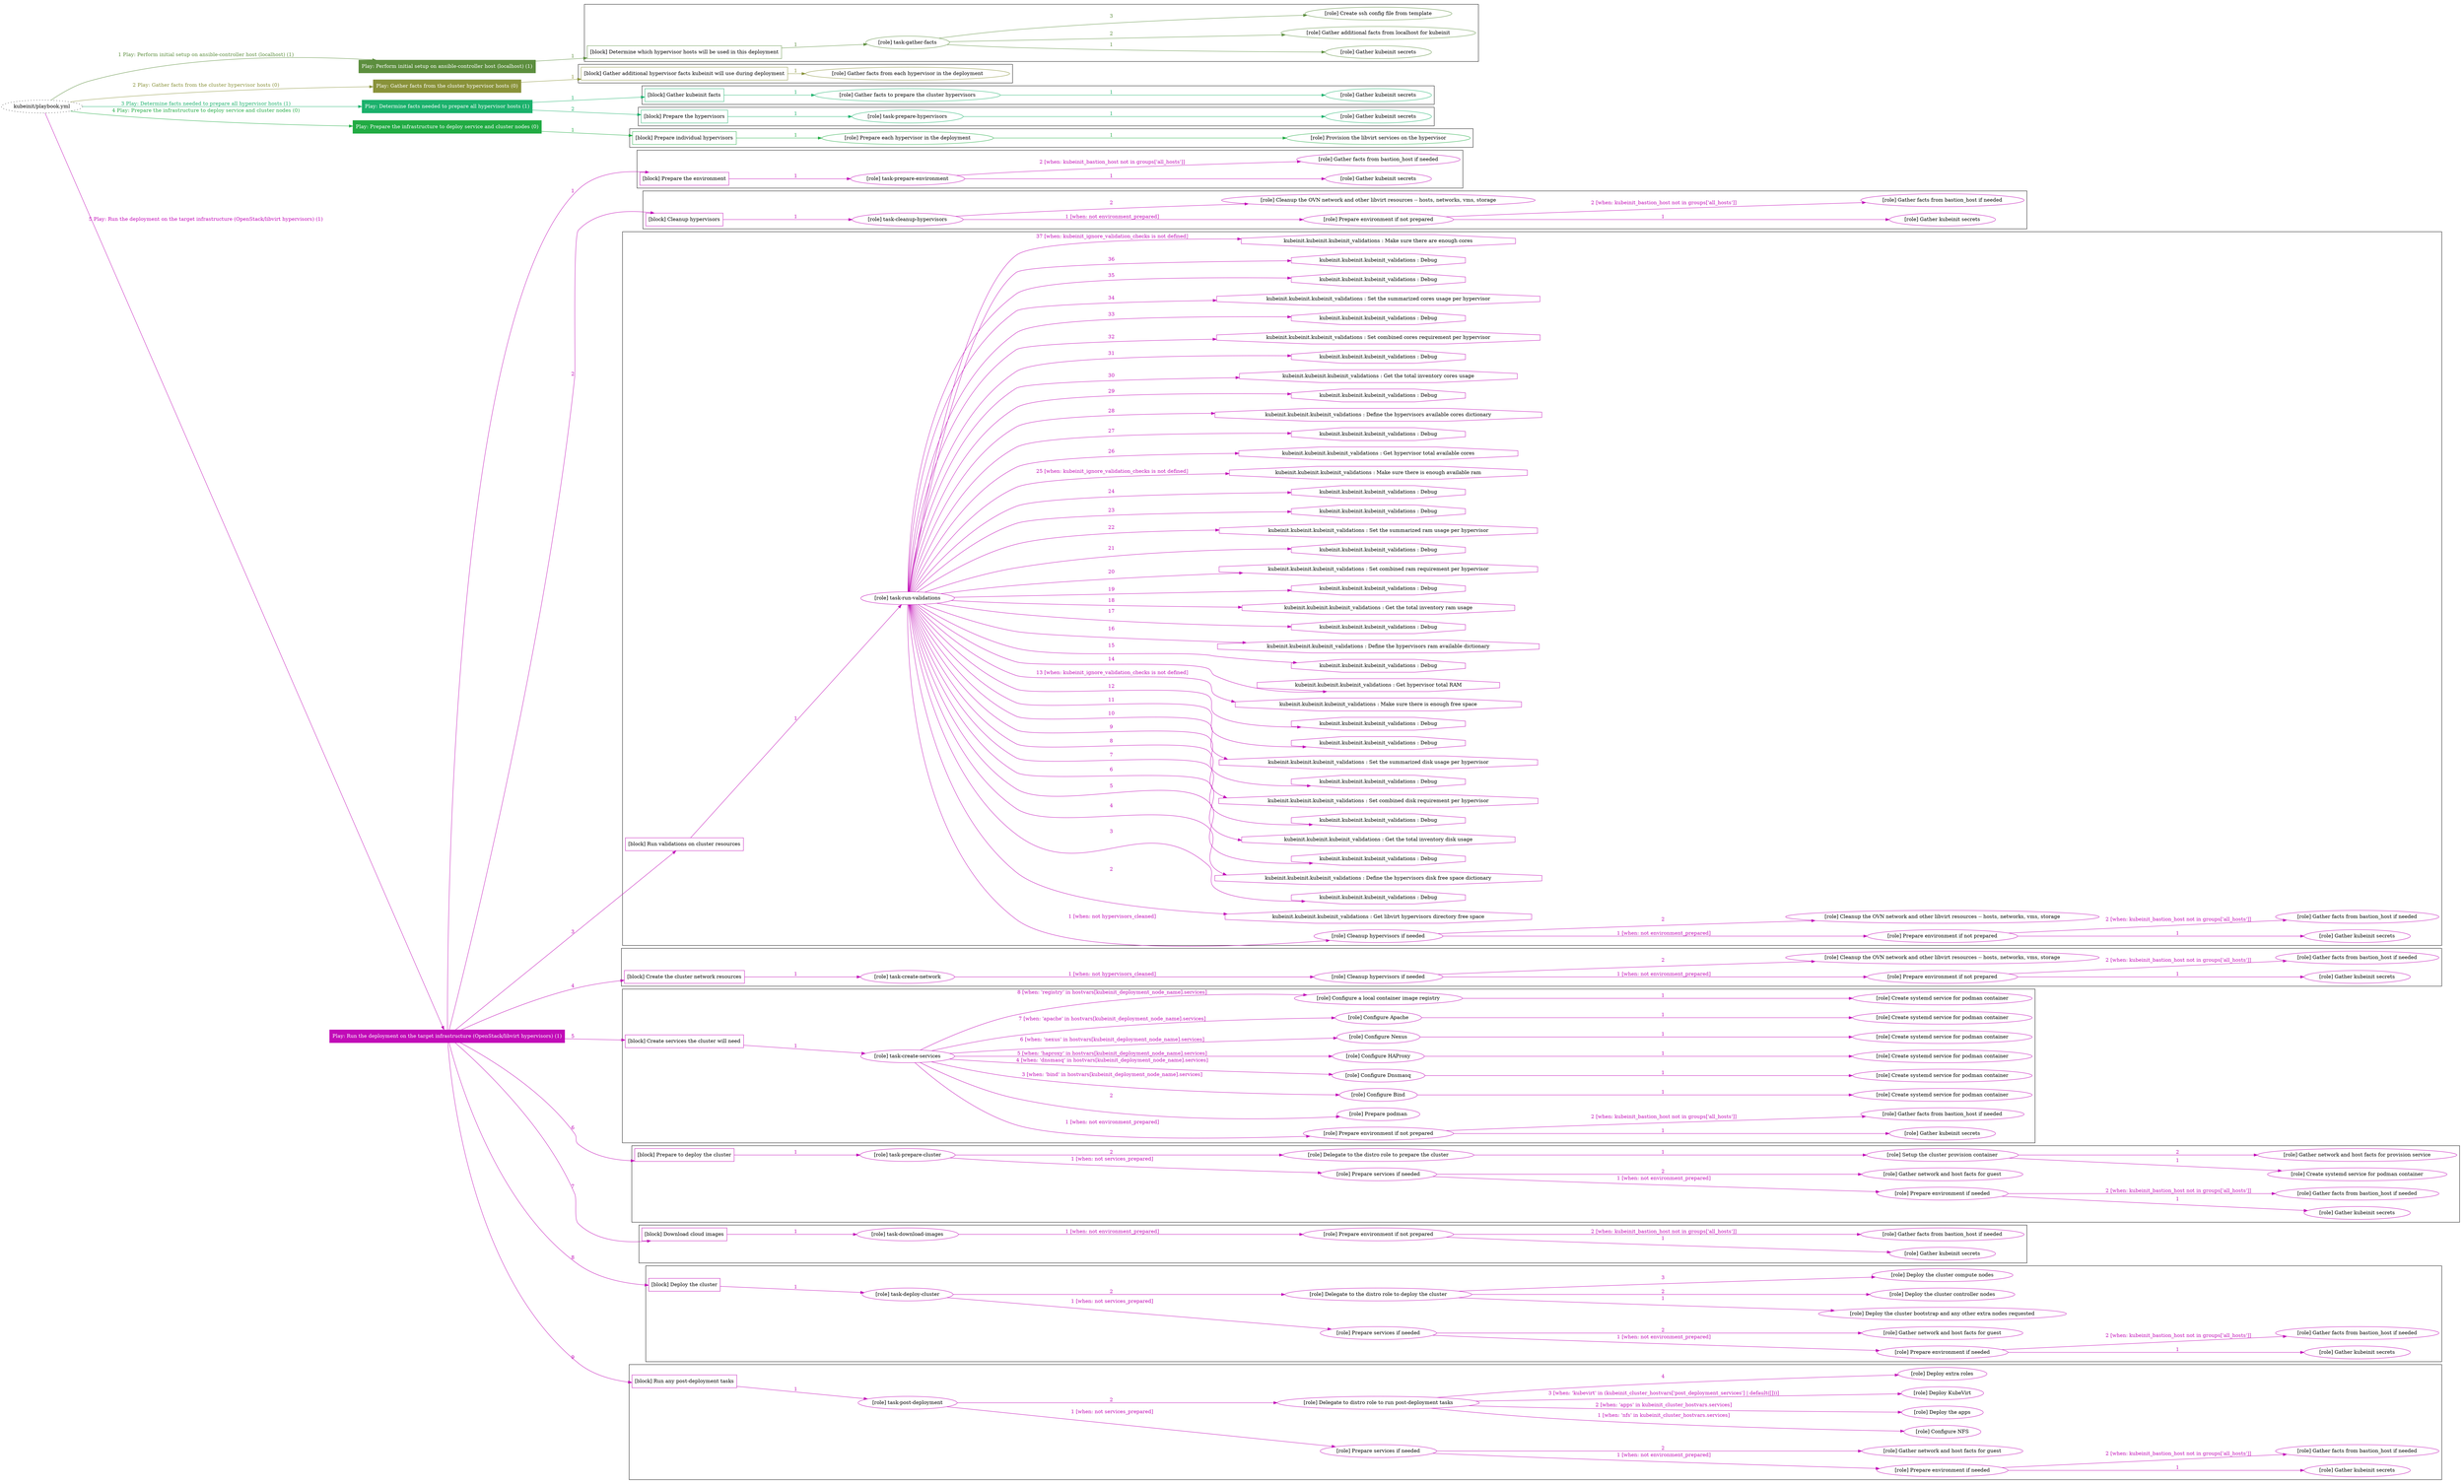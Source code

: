 digraph {
	graph [concentrate=true ordering=in rankdir=LR ratio=fill]
	edge [esep=5 sep=10]
	"kubeinit/playbook.yml" [URL="/home/runner/work/kubeinit/kubeinit/kubeinit/playbook.yml" id=playbook_cbd67c39 style=dotted]
	"kubeinit/playbook.yml" -> play_0ec0aecf [label="1 Play: Perform initial setup on ansible-controller host (localhost) (1)" color="#5c8e3e" fontcolor="#5c8e3e" id=edge_play_0ec0aecf labeltooltip="1 Play: Perform initial setup on ansible-controller host (localhost) (1)" tooltip="1 Play: Perform initial setup on ansible-controller host (localhost) (1)"]
	subgraph "Play: Perform initial setup on ansible-controller host (localhost) (1)" {
		play_0ec0aecf [label="Play: Perform initial setup on ansible-controller host (localhost) (1)" URL="/home/runner/work/kubeinit/kubeinit/kubeinit/playbook.yml" color="#5c8e3e" fontcolor="#ffffff" id=play_0ec0aecf shape=box style=filled tooltip=localhost]
		play_0ec0aecf -> block_ea2b750d [label=1 color="#5c8e3e" fontcolor="#5c8e3e" id=edge_block_ea2b750d labeltooltip=1 tooltip=1]
		subgraph cluster_block_ea2b750d {
			block_ea2b750d [label="[block] Determine which hypervisor hosts will be used in this deployment" URL="/home/runner/work/kubeinit/kubeinit/kubeinit/playbook.yml" color="#5c8e3e" id=block_ea2b750d labeltooltip="Determine which hypervisor hosts will be used in this deployment" shape=box tooltip="Determine which hypervisor hosts will be used in this deployment"]
			block_ea2b750d -> role_3c4dd7f9 [label="1 " color="#5c8e3e" fontcolor="#5c8e3e" id=edge_role_3c4dd7f9 labeltooltip="1 " tooltip="1 "]
			subgraph "task-gather-facts" {
				role_3c4dd7f9 [label="[role] task-gather-facts" URL="/home/runner/work/kubeinit/kubeinit/kubeinit/playbook.yml" color="#5c8e3e" id=role_3c4dd7f9 tooltip="task-gather-facts"]
				role_3c4dd7f9 -> role_f2b561c7 [label="1 " color="#5c8e3e" fontcolor="#5c8e3e" id=edge_role_f2b561c7 labeltooltip="1 " tooltip="1 "]
				subgraph "Gather kubeinit secrets" {
					role_f2b561c7 [label="[role] Gather kubeinit secrets" URL="/home/runner/.ansible/collections/ansible_collections/kubeinit/kubeinit/roles/kubeinit_prepare/tasks/build_hypervisors_group.yml" color="#5c8e3e" id=role_f2b561c7 tooltip="Gather kubeinit secrets"]
				}
				role_3c4dd7f9 -> role_76082146 [label="2 " color="#5c8e3e" fontcolor="#5c8e3e" id=edge_role_76082146 labeltooltip="2 " tooltip="2 "]
				subgraph "Gather additional facts from localhost for kubeinit" {
					role_76082146 [label="[role] Gather additional facts from localhost for kubeinit" URL="/home/runner/.ansible/collections/ansible_collections/kubeinit/kubeinit/roles/kubeinit_prepare/tasks/build_hypervisors_group.yml" color="#5c8e3e" id=role_76082146 tooltip="Gather additional facts from localhost for kubeinit"]
				}
				role_3c4dd7f9 -> role_f4f3a229 [label="3 " color="#5c8e3e" fontcolor="#5c8e3e" id=edge_role_f4f3a229 labeltooltip="3 " tooltip="3 "]
				subgraph "Create ssh config file from template" {
					role_f4f3a229 [label="[role] Create ssh config file from template" URL="/home/runner/.ansible/collections/ansible_collections/kubeinit/kubeinit/roles/kubeinit_prepare/tasks/build_hypervisors_group.yml" color="#5c8e3e" id=role_f4f3a229 tooltip="Create ssh config file from template"]
				}
			}
		}
	}
	"kubeinit/playbook.yml" -> play_08214222 [label="2 Play: Gather facts from the cluster hypervisor hosts (0)" color="#89923a" fontcolor="#89923a" id=edge_play_08214222 labeltooltip="2 Play: Gather facts from the cluster hypervisor hosts (0)" tooltip="2 Play: Gather facts from the cluster hypervisor hosts (0)"]
	subgraph "Play: Gather facts from the cluster hypervisor hosts (0)" {
		play_08214222 [label="Play: Gather facts from the cluster hypervisor hosts (0)" URL="/home/runner/work/kubeinit/kubeinit/kubeinit/playbook.yml" color="#89923a" fontcolor="#ffffff" id=play_08214222 shape=box style=filled tooltip="Play: Gather facts from the cluster hypervisor hosts (0)"]
		play_08214222 -> block_dbd97a48 [label=1 color="#89923a" fontcolor="#89923a" id=edge_block_dbd97a48 labeltooltip=1 tooltip=1]
		subgraph cluster_block_dbd97a48 {
			block_dbd97a48 [label="[block] Gather additional hypervisor facts kubeinit will use during deployment" URL="/home/runner/work/kubeinit/kubeinit/kubeinit/playbook.yml" color="#89923a" id=block_dbd97a48 labeltooltip="Gather additional hypervisor facts kubeinit will use during deployment" shape=box tooltip="Gather additional hypervisor facts kubeinit will use during deployment"]
			block_dbd97a48 -> role_9a569611 [label="1 " color="#89923a" fontcolor="#89923a" id=edge_role_9a569611 labeltooltip="1 " tooltip="1 "]
			subgraph "Gather facts from each hypervisor in the deployment" {
				role_9a569611 [label="[role] Gather facts from each hypervisor in the deployment" URL="/home/runner/work/kubeinit/kubeinit/kubeinit/playbook.yml" color="#89923a" id=role_9a569611 tooltip="Gather facts from each hypervisor in the deployment"]
			}
		}
	}
	"kubeinit/playbook.yml" -> play_b9938040 [label="3 Play: Determine facts needed to prepare all hypervisor hosts (1)" color="#1bb16c" fontcolor="#1bb16c" id=edge_play_b9938040 labeltooltip="3 Play: Determine facts needed to prepare all hypervisor hosts (1)" tooltip="3 Play: Determine facts needed to prepare all hypervisor hosts (1)"]
	subgraph "Play: Determine facts needed to prepare all hypervisor hosts (1)" {
		play_b9938040 [label="Play: Determine facts needed to prepare all hypervisor hosts (1)" URL="/home/runner/work/kubeinit/kubeinit/kubeinit/playbook.yml" color="#1bb16c" fontcolor="#ffffff" id=play_b9938040 shape=box style=filled tooltip=localhost]
		play_b9938040 -> block_0132dc50 [label=1 color="#1bb16c" fontcolor="#1bb16c" id=edge_block_0132dc50 labeltooltip=1 tooltip=1]
		subgraph cluster_block_0132dc50 {
			block_0132dc50 [label="[block] Gather kubeinit facts" URL="/home/runner/work/kubeinit/kubeinit/kubeinit/playbook.yml" color="#1bb16c" id=block_0132dc50 labeltooltip="Gather kubeinit facts" shape=box tooltip="Gather kubeinit facts"]
			block_0132dc50 -> role_fa64b8a8 [label="1 " color="#1bb16c" fontcolor="#1bb16c" id=edge_role_fa64b8a8 labeltooltip="1 " tooltip="1 "]
			subgraph "Gather facts to prepare the cluster hypervisors" {
				role_fa64b8a8 [label="[role] Gather facts to prepare the cluster hypervisors" URL="/home/runner/work/kubeinit/kubeinit/kubeinit/playbook.yml" color="#1bb16c" id=role_fa64b8a8 tooltip="Gather facts to prepare the cluster hypervisors"]
				role_fa64b8a8 -> role_cde61ac8 [label="1 " color="#1bb16c" fontcolor="#1bb16c" id=edge_role_cde61ac8 labeltooltip="1 " tooltip="1 "]
				subgraph "Gather kubeinit secrets" {
					role_cde61ac8 [label="[role] Gather kubeinit secrets" URL="/home/runner/.ansible/collections/ansible_collections/kubeinit/kubeinit/roles/kubeinit_prepare/tasks/gather_kubeinit_facts.yml" color="#1bb16c" id=role_cde61ac8 tooltip="Gather kubeinit secrets"]
				}
			}
		}
		play_b9938040 -> block_8a8ab3d1 [label=2 color="#1bb16c" fontcolor="#1bb16c" id=edge_block_8a8ab3d1 labeltooltip=2 tooltip=2]
		subgraph cluster_block_8a8ab3d1 {
			block_8a8ab3d1 [label="[block] Prepare the hypervisors" URL="/home/runner/work/kubeinit/kubeinit/kubeinit/playbook.yml" color="#1bb16c" id=block_8a8ab3d1 labeltooltip="Prepare the hypervisors" shape=box tooltip="Prepare the hypervisors"]
			block_8a8ab3d1 -> role_e3d0beb0 [label="1 " color="#1bb16c" fontcolor="#1bb16c" id=edge_role_e3d0beb0 labeltooltip="1 " tooltip="1 "]
			subgraph "task-prepare-hypervisors" {
				role_e3d0beb0 [label="[role] task-prepare-hypervisors" URL="/home/runner/work/kubeinit/kubeinit/kubeinit/playbook.yml" color="#1bb16c" id=role_e3d0beb0 tooltip="task-prepare-hypervisors"]
				role_e3d0beb0 -> role_ec7b4e6b [label="1 " color="#1bb16c" fontcolor="#1bb16c" id=edge_role_ec7b4e6b labeltooltip="1 " tooltip="1 "]
				subgraph "Gather kubeinit secrets" {
					role_ec7b4e6b [label="[role] Gather kubeinit secrets" URL="/home/runner/.ansible/collections/ansible_collections/kubeinit/kubeinit/roles/kubeinit_prepare/tasks/gather_kubeinit_facts.yml" color="#1bb16c" id=role_ec7b4e6b tooltip="Gather kubeinit secrets"]
				}
			}
		}
	}
	"kubeinit/playbook.yml" -> play_ae943ec2 [label="4 Play: Prepare the infrastructure to deploy service and cluster nodes (0)" color="#21ab43" fontcolor="#21ab43" id=edge_play_ae943ec2 labeltooltip="4 Play: Prepare the infrastructure to deploy service and cluster nodes (0)" tooltip="4 Play: Prepare the infrastructure to deploy service and cluster nodes (0)"]
	subgraph "Play: Prepare the infrastructure to deploy service and cluster nodes (0)" {
		play_ae943ec2 [label="Play: Prepare the infrastructure to deploy service and cluster nodes (0)" URL="/home/runner/work/kubeinit/kubeinit/kubeinit/playbook.yml" color="#21ab43" fontcolor="#ffffff" id=play_ae943ec2 shape=box style=filled tooltip="Play: Prepare the infrastructure to deploy service and cluster nodes (0)"]
		play_ae943ec2 -> block_f387be7b [label=1 color="#21ab43" fontcolor="#21ab43" id=edge_block_f387be7b labeltooltip=1 tooltip=1]
		subgraph cluster_block_f387be7b {
			block_f387be7b [label="[block] Prepare individual hypervisors" URL="/home/runner/work/kubeinit/kubeinit/kubeinit/playbook.yml" color="#21ab43" id=block_f387be7b labeltooltip="Prepare individual hypervisors" shape=box tooltip="Prepare individual hypervisors"]
			block_f387be7b -> role_49764408 [label="1 " color="#21ab43" fontcolor="#21ab43" id=edge_role_49764408 labeltooltip="1 " tooltip="1 "]
			subgraph "Prepare each hypervisor in the deployment" {
				role_49764408 [label="[role] Prepare each hypervisor in the deployment" URL="/home/runner/work/kubeinit/kubeinit/kubeinit/playbook.yml" color="#21ab43" id=role_49764408 tooltip="Prepare each hypervisor in the deployment"]
				role_49764408 -> role_62e39a6d [label="1 " color="#21ab43" fontcolor="#21ab43" id=edge_role_62e39a6d labeltooltip="1 " tooltip="1 "]
				subgraph "Provision the libvirt services on the hypervisor" {
					role_62e39a6d [label="[role] Provision the libvirt services on the hypervisor" URL="/home/runner/.ansible/collections/ansible_collections/kubeinit/kubeinit/roles/kubeinit_prepare/tasks/prepare_hypervisor.yml" color="#21ab43" id=role_62e39a6d tooltip="Provision the libvirt services on the hypervisor"]
				}
			}
		}
	}
	"kubeinit/playbook.yml" -> play_0514a454 [label="5 Play: Run the deployment on the target infrastructure (OpenStack/libvirt hypervisors) (1)" color="#c10bb7" fontcolor="#c10bb7" id=edge_play_0514a454 labeltooltip="5 Play: Run the deployment on the target infrastructure (OpenStack/libvirt hypervisors) (1)" tooltip="5 Play: Run the deployment on the target infrastructure (OpenStack/libvirt hypervisors) (1)"]
	subgraph "Play: Run the deployment on the target infrastructure (OpenStack/libvirt hypervisors) (1)" {
		play_0514a454 [label="Play: Run the deployment on the target infrastructure (OpenStack/libvirt hypervisors) (1)" URL="/home/runner/work/kubeinit/kubeinit/kubeinit/playbook.yml" color="#c10bb7" fontcolor="#ffffff" id=play_0514a454 shape=box style=filled tooltip=localhost]
		play_0514a454 -> block_bc8bc81b [label=1 color="#c10bb7" fontcolor="#c10bb7" id=edge_block_bc8bc81b labeltooltip=1 tooltip=1]
		subgraph cluster_block_bc8bc81b {
			block_bc8bc81b [label="[block] Prepare the environment" URL="/home/runner/work/kubeinit/kubeinit/kubeinit/playbook.yml" color="#c10bb7" id=block_bc8bc81b labeltooltip="Prepare the environment" shape=box tooltip="Prepare the environment"]
			block_bc8bc81b -> role_c6154913 [label="1 " color="#c10bb7" fontcolor="#c10bb7" id=edge_role_c6154913 labeltooltip="1 " tooltip="1 "]
			subgraph "task-prepare-environment" {
				role_c6154913 [label="[role] task-prepare-environment" URL="/home/runner/work/kubeinit/kubeinit/kubeinit/playbook.yml" color="#c10bb7" id=role_c6154913 tooltip="task-prepare-environment"]
				role_c6154913 -> role_d469919d [label="1 " color="#c10bb7" fontcolor="#c10bb7" id=edge_role_d469919d labeltooltip="1 " tooltip="1 "]
				subgraph "Gather kubeinit secrets" {
					role_d469919d [label="[role] Gather kubeinit secrets" URL="/home/runner/.ansible/collections/ansible_collections/kubeinit/kubeinit/roles/kubeinit_prepare/tasks/gather_kubeinit_facts.yml" color="#c10bb7" id=role_d469919d tooltip="Gather kubeinit secrets"]
				}
				role_c6154913 -> role_8e3f8d36 [label="2 [when: kubeinit_bastion_host not in groups['all_hosts']]" color="#c10bb7" fontcolor="#c10bb7" id=edge_role_8e3f8d36 labeltooltip="2 [when: kubeinit_bastion_host not in groups['all_hosts']]" tooltip="2 [when: kubeinit_bastion_host not in groups['all_hosts']]"]
				subgraph "Gather facts from bastion_host if needed" {
					role_8e3f8d36 [label="[role] Gather facts from bastion_host if needed" URL="/home/runner/.ansible/collections/ansible_collections/kubeinit/kubeinit/roles/kubeinit_prepare/tasks/main.yml" color="#c10bb7" id=role_8e3f8d36 tooltip="Gather facts from bastion_host if needed"]
				}
			}
		}
		play_0514a454 -> block_94c59ba0 [label=2 color="#c10bb7" fontcolor="#c10bb7" id=edge_block_94c59ba0 labeltooltip=2 tooltip=2]
		subgraph cluster_block_94c59ba0 {
			block_94c59ba0 [label="[block] Cleanup hypervisors" URL="/home/runner/work/kubeinit/kubeinit/kubeinit/playbook.yml" color="#c10bb7" id=block_94c59ba0 labeltooltip="Cleanup hypervisors" shape=box tooltip="Cleanup hypervisors"]
			block_94c59ba0 -> role_18eaa914 [label="1 " color="#c10bb7" fontcolor="#c10bb7" id=edge_role_18eaa914 labeltooltip="1 " tooltip="1 "]
			subgraph "task-cleanup-hypervisors" {
				role_18eaa914 [label="[role] task-cleanup-hypervisors" URL="/home/runner/work/kubeinit/kubeinit/kubeinit/playbook.yml" color="#c10bb7" id=role_18eaa914 tooltip="task-cleanup-hypervisors"]
				role_18eaa914 -> role_02f7a53f [label="1 [when: not environment_prepared]" color="#c10bb7" fontcolor="#c10bb7" id=edge_role_02f7a53f labeltooltip="1 [when: not environment_prepared]" tooltip="1 [when: not environment_prepared]"]
				subgraph "Prepare environment if not prepared" {
					role_02f7a53f [label="[role] Prepare environment if not prepared" URL="/home/runner/.ansible/collections/ansible_collections/kubeinit/kubeinit/roles/kubeinit_libvirt/tasks/cleanup_hypervisors.yml" color="#c10bb7" id=role_02f7a53f tooltip="Prepare environment if not prepared"]
					role_02f7a53f -> role_07481518 [label="1 " color="#c10bb7" fontcolor="#c10bb7" id=edge_role_07481518 labeltooltip="1 " tooltip="1 "]
					subgraph "Gather kubeinit secrets" {
						role_07481518 [label="[role] Gather kubeinit secrets" URL="/home/runner/.ansible/collections/ansible_collections/kubeinit/kubeinit/roles/kubeinit_prepare/tasks/gather_kubeinit_facts.yml" color="#c10bb7" id=role_07481518 tooltip="Gather kubeinit secrets"]
					}
					role_02f7a53f -> role_37626c8b [label="2 [when: kubeinit_bastion_host not in groups['all_hosts']]" color="#c10bb7" fontcolor="#c10bb7" id=edge_role_37626c8b labeltooltip="2 [when: kubeinit_bastion_host not in groups['all_hosts']]" tooltip="2 [when: kubeinit_bastion_host not in groups['all_hosts']]"]
					subgraph "Gather facts from bastion_host if needed" {
						role_37626c8b [label="[role] Gather facts from bastion_host if needed" URL="/home/runner/.ansible/collections/ansible_collections/kubeinit/kubeinit/roles/kubeinit_prepare/tasks/main.yml" color="#c10bb7" id=role_37626c8b tooltip="Gather facts from bastion_host if needed"]
					}
				}
				role_18eaa914 -> role_8afe3c27 [label="2 " color="#c10bb7" fontcolor="#c10bb7" id=edge_role_8afe3c27 labeltooltip="2 " tooltip="2 "]
				subgraph "Cleanup the OVN network and other libvirt resources -- hosts, networks, vms, storage" {
					role_8afe3c27 [label="[role] Cleanup the OVN network and other libvirt resources -- hosts, networks, vms, storage" URL="/home/runner/.ansible/collections/ansible_collections/kubeinit/kubeinit/roles/kubeinit_libvirt/tasks/cleanup_hypervisors.yml" color="#c10bb7" id=role_8afe3c27 tooltip="Cleanup the OVN network and other libvirt resources -- hosts, networks, vms, storage"]
				}
			}
		}
		play_0514a454 -> block_f138f54a [label=3 color="#c10bb7" fontcolor="#c10bb7" id=edge_block_f138f54a labeltooltip=3 tooltip=3]
		subgraph cluster_block_f138f54a {
			block_f138f54a [label="[block] Run validations on cluster resources" URL="/home/runner/work/kubeinit/kubeinit/kubeinit/playbook.yml" color="#c10bb7" id=block_f138f54a labeltooltip="Run validations on cluster resources" shape=box tooltip="Run validations on cluster resources"]
			block_f138f54a -> role_27458188 [label="1 " color="#c10bb7" fontcolor="#c10bb7" id=edge_role_27458188 labeltooltip="1 " tooltip="1 "]
			subgraph "task-run-validations" {
				role_27458188 [label="[role] task-run-validations" URL="/home/runner/work/kubeinit/kubeinit/kubeinit/playbook.yml" color="#c10bb7" id=role_27458188 tooltip="task-run-validations"]
				role_27458188 -> role_ef0a55d8 [label="1 [when: not hypervisors_cleaned]" color="#c10bb7" fontcolor="#c10bb7" id=edge_role_ef0a55d8 labeltooltip="1 [when: not hypervisors_cleaned]" tooltip="1 [when: not hypervisors_cleaned]"]
				subgraph "Cleanup hypervisors if needed" {
					role_ef0a55d8 [label="[role] Cleanup hypervisors if needed" URL="/home/runner/.ansible/collections/ansible_collections/kubeinit/kubeinit/roles/kubeinit_validations/tasks/main.yml" color="#c10bb7" id=role_ef0a55d8 tooltip="Cleanup hypervisors if needed"]
					role_ef0a55d8 -> role_25a18a71 [label="1 [when: not environment_prepared]" color="#c10bb7" fontcolor="#c10bb7" id=edge_role_25a18a71 labeltooltip="1 [when: not environment_prepared]" tooltip="1 [when: not environment_prepared]"]
					subgraph "Prepare environment if not prepared" {
						role_25a18a71 [label="[role] Prepare environment if not prepared" URL="/home/runner/.ansible/collections/ansible_collections/kubeinit/kubeinit/roles/kubeinit_libvirt/tasks/cleanup_hypervisors.yml" color="#c10bb7" id=role_25a18a71 tooltip="Prepare environment if not prepared"]
						role_25a18a71 -> role_d68f7241 [label="1 " color="#c10bb7" fontcolor="#c10bb7" id=edge_role_d68f7241 labeltooltip="1 " tooltip="1 "]
						subgraph "Gather kubeinit secrets" {
							role_d68f7241 [label="[role] Gather kubeinit secrets" URL="/home/runner/.ansible/collections/ansible_collections/kubeinit/kubeinit/roles/kubeinit_prepare/tasks/gather_kubeinit_facts.yml" color="#c10bb7" id=role_d68f7241 tooltip="Gather kubeinit secrets"]
						}
						role_25a18a71 -> role_3ca594df [label="2 [when: kubeinit_bastion_host not in groups['all_hosts']]" color="#c10bb7" fontcolor="#c10bb7" id=edge_role_3ca594df labeltooltip="2 [when: kubeinit_bastion_host not in groups['all_hosts']]" tooltip="2 [when: kubeinit_bastion_host not in groups['all_hosts']]"]
						subgraph "Gather facts from bastion_host if needed" {
							role_3ca594df [label="[role] Gather facts from bastion_host if needed" URL="/home/runner/.ansible/collections/ansible_collections/kubeinit/kubeinit/roles/kubeinit_prepare/tasks/main.yml" color="#c10bb7" id=role_3ca594df tooltip="Gather facts from bastion_host if needed"]
						}
					}
					role_ef0a55d8 -> role_b529f4ac [label="2 " color="#c10bb7" fontcolor="#c10bb7" id=edge_role_b529f4ac labeltooltip="2 " tooltip="2 "]
					subgraph "Cleanup the OVN network and other libvirt resources -- hosts, networks, vms, storage" {
						role_b529f4ac [label="[role] Cleanup the OVN network and other libvirt resources -- hosts, networks, vms, storage" URL="/home/runner/.ansible/collections/ansible_collections/kubeinit/kubeinit/roles/kubeinit_libvirt/tasks/cleanup_hypervisors.yml" color="#c10bb7" id=role_b529f4ac tooltip="Cleanup the OVN network and other libvirt resources -- hosts, networks, vms, storage"]
					}
				}
				task_ef1a0102 [label="kubeinit.kubeinit.kubeinit_validations : Get libvirt hypervisors directory free space" URL="/home/runner/.ansible/collections/ansible_collections/kubeinit/kubeinit/roles/kubeinit_validations/tasks/10_libvirt_free_space.yml" color="#c10bb7" id=task_ef1a0102 shape=octagon tooltip="kubeinit.kubeinit.kubeinit_validations : Get libvirt hypervisors directory free space"]
				role_27458188 -> task_ef1a0102 [label="2 " color="#c10bb7" fontcolor="#c10bb7" id=edge_task_ef1a0102 labeltooltip="2 " tooltip="2 "]
				task_9471cdf3 [label="kubeinit.kubeinit.kubeinit_validations : Debug" URL="/home/runner/.ansible/collections/ansible_collections/kubeinit/kubeinit/roles/kubeinit_validations/tasks/10_libvirt_free_space.yml" color="#c10bb7" id=task_9471cdf3 shape=octagon tooltip="kubeinit.kubeinit.kubeinit_validations : Debug"]
				role_27458188 -> task_9471cdf3 [label="3 " color="#c10bb7" fontcolor="#c10bb7" id=edge_task_9471cdf3 labeltooltip="3 " tooltip="3 "]
				task_027a3d0b [label="kubeinit.kubeinit.kubeinit_validations : Define the hypervisors disk free space dictionary" URL="/home/runner/.ansible/collections/ansible_collections/kubeinit/kubeinit/roles/kubeinit_validations/tasks/10_libvirt_free_space.yml" color="#c10bb7" id=task_027a3d0b shape=octagon tooltip="kubeinit.kubeinit.kubeinit_validations : Define the hypervisors disk free space dictionary"]
				role_27458188 -> task_027a3d0b [label="4 " color="#c10bb7" fontcolor="#c10bb7" id=edge_task_027a3d0b labeltooltip="4 " tooltip="4 "]
				task_feb25b86 [label="kubeinit.kubeinit.kubeinit_validations : Debug" URL="/home/runner/.ansible/collections/ansible_collections/kubeinit/kubeinit/roles/kubeinit_validations/tasks/10_libvirt_free_space.yml" color="#c10bb7" id=task_feb25b86 shape=octagon tooltip="kubeinit.kubeinit.kubeinit_validations : Debug"]
				role_27458188 -> task_feb25b86 [label="5 " color="#c10bb7" fontcolor="#c10bb7" id=edge_task_feb25b86 labeltooltip="5 " tooltip="5 "]
				task_d83179b2 [label="kubeinit.kubeinit.kubeinit_validations : Get the total inventory disk usage" URL="/home/runner/.ansible/collections/ansible_collections/kubeinit/kubeinit/roles/kubeinit_validations/tasks/10_libvirt_free_space.yml" color="#c10bb7" id=task_d83179b2 shape=octagon tooltip="kubeinit.kubeinit.kubeinit_validations : Get the total inventory disk usage"]
				role_27458188 -> task_d83179b2 [label="6 " color="#c10bb7" fontcolor="#c10bb7" id=edge_task_d83179b2 labeltooltip="6 " tooltip="6 "]
				task_67d8a29a [label="kubeinit.kubeinit.kubeinit_validations : Debug" URL="/home/runner/.ansible/collections/ansible_collections/kubeinit/kubeinit/roles/kubeinit_validations/tasks/10_libvirt_free_space.yml" color="#c10bb7" id=task_67d8a29a shape=octagon tooltip="kubeinit.kubeinit.kubeinit_validations : Debug"]
				role_27458188 -> task_67d8a29a [label="7 " color="#c10bb7" fontcolor="#c10bb7" id=edge_task_67d8a29a labeltooltip="7 " tooltip="7 "]
				task_1a9c13bc [label="kubeinit.kubeinit.kubeinit_validations : Set combined disk requirement per hypervisor" URL="/home/runner/.ansible/collections/ansible_collections/kubeinit/kubeinit/roles/kubeinit_validations/tasks/10_libvirt_free_space.yml" color="#c10bb7" id=task_1a9c13bc shape=octagon tooltip="kubeinit.kubeinit.kubeinit_validations : Set combined disk requirement per hypervisor"]
				role_27458188 -> task_1a9c13bc [label="8 " color="#c10bb7" fontcolor="#c10bb7" id=edge_task_1a9c13bc labeltooltip="8 " tooltip="8 "]
				task_c0c0f3f4 [label="kubeinit.kubeinit.kubeinit_validations : Debug" URL="/home/runner/.ansible/collections/ansible_collections/kubeinit/kubeinit/roles/kubeinit_validations/tasks/10_libvirt_free_space.yml" color="#c10bb7" id=task_c0c0f3f4 shape=octagon tooltip="kubeinit.kubeinit.kubeinit_validations : Debug"]
				role_27458188 -> task_c0c0f3f4 [label="9 " color="#c10bb7" fontcolor="#c10bb7" id=edge_task_c0c0f3f4 labeltooltip="9 " tooltip="9 "]
				task_cb37afa2 [label="kubeinit.kubeinit.kubeinit_validations : Set the summarized disk usage per hypervisor" URL="/home/runner/.ansible/collections/ansible_collections/kubeinit/kubeinit/roles/kubeinit_validations/tasks/10_libvirt_free_space.yml" color="#c10bb7" id=task_cb37afa2 shape=octagon tooltip="kubeinit.kubeinit.kubeinit_validations : Set the summarized disk usage per hypervisor"]
				role_27458188 -> task_cb37afa2 [label="10 " color="#c10bb7" fontcolor="#c10bb7" id=edge_task_cb37afa2 labeltooltip="10 " tooltip="10 "]
				task_3bcef0d3 [label="kubeinit.kubeinit.kubeinit_validations : Debug" URL="/home/runner/.ansible/collections/ansible_collections/kubeinit/kubeinit/roles/kubeinit_validations/tasks/10_libvirt_free_space.yml" color="#c10bb7" id=task_3bcef0d3 shape=octagon tooltip="kubeinit.kubeinit.kubeinit_validations : Debug"]
				role_27458188 -> task_3bcef0d3 [label="11 " color="#c10bb7" fontcolor="#c10bb7" id=edge_task_3bcef0d3 labeltooltip="11 " tooltip="11 "]
				task_e4ff5d7b [label="kubeinit.kubeinit.kubeinit_validations : Debug" URL="/home/runner/.ansible/collections/ansible_collections/kubeinit/kubeinit/roles/kubeinit_validations/tasks/10_libvirt_free_space.yml" color="#c10bb7" id=task_e4ff5d7b shape=octagon tooltip="kubeinit.kubeinit.kubeinit_validations : Debug"]
				role_27458188 -> task_e4ff5d7b [label="12 " color="#c10bb7" fontcolor="#c10bb7" id=edge_task_e4ff5d7b labeltooltip="12 " tooltip="12 "]
				task_a83c09f6 [label="kubeinit.kubeinit.kubeinit_validations : Make sure there is enough free space" URL="/home/runner/.ansible/collections/ansible_collections/kubeinit/kubeinit/roles/kubeinit_validations/tasks/10_libvirt_free_space.yml" color="#c10bb7" id=task_a83c09f6 shape=octagon tooltip="kubeinit.kubeinit.kubeinit_validations : Make sure there is enough free space"]
				role_27458188 -> task_a83c09f6 [label="13 [when: kubeinit_ignore_validation_checks is not defined]" color="#c10bb7" fontcolor="#c10bb7" id=edge_task_a83c09f6 labeltooltip="13 [when: kubeinit_ignore_validation_checks is not defined]" tooltip="13 [when: kubeinit_ignore_validation_checks is not defined]"]
				task_78059769 [label="kubeinit.kubeinit.kubeinit_validations : Get hypervisor total RAM" URL="/home/runner/.ansible/collections/ansible_collections/kubeinit/kubeinit/roles/kubeinit_validations/tasks/20_libvirt_available_ram.yml" color="#c10bb7" id=task_78059769 shape=octagon tooltip="kubeinit.kubeinit.kubeinit_validations : Get hypervisor total RAM"]
				role_27458188 -> task_78059769 [label="14 " color="#c10bb7" fontcolor="#c10bb7" id=edge_task_78059769 labeltooltip="14 " tooltip="14 "]
				task_3d77a83f [label="kubeinit.kubeinit.kubeinit_validations : Debug" URL="/home/runner/.ansible/collections/ansible_collections/kubeinit/kubeinit/roles/kubeinit_validations/tasks/20_libvirt_available_ram.yml" color="#c10bb7" id=task_3d77a83f shape=octagon tooltip="kubeinit.kubeinit.kubeinit_validations : Debug"]
				role_27458188 -> task_3d77a83f [label="15 " color="#c10bb7" fontcolor="#c10bb7" id=edge_task_3d77a83f labeltooltip="15 " tooltip="15 "]
				task_673e405d [label="kubeinit.kubeinit.kubeinit_validations : Define the hypervisors ram available dictionary" URL="/home/runner/.ansible/collections/ansible_collections/kubeinit/kubeinit/roles/kubeinit_validations/tasks/20_libvirt_available_ram.yml" color="#c10bb7" id=task_673e405d shape=octagon tooltip="kubeinit.kubeinit.kubeinit_validations : Define the hypervisors ram available dictionary"]
				role_27458188 -> task_673e405d [label="16 " color="#c10bb7" fontcolor="#c10bb7" id=edge_task_673e405d labeltooltip="16 " tooltip="16 "]
				task_7529dcf9 [label="kubeinit.kubeinit.kubeinit_validations : Debug" URL="/home/runner/.ansible/collections/ansible_collections/kubeinit/kubeinit/roles/kubeinit_validations/tasks/20_libvirt_available_ram.yml" color="#c10bb7" id=task_7529dcf9 shape=octagon tooltip="kubeinit.kubeinit.kubeinit_validations : Debug"]
				role_27458188 -> task_7529dcf9 [label="17 " color="#c10bb7" fontcolor="#c10bb7" id=edge_task_7529dcf9 labeltooltip="17 " tooltip="17 "]
				task_60b6a713 [label="kubeinit.kubeinit.kubeinit_validations : Get the total inventory ram usage" URL="/home/runner/.ansible/collections/ansible_collections/kubeinit/kubeinit/roles/kubeinit_validations/tasks/20_libvirt_available_ram.yml" color="#c10bb7" id=task_60b6a713 shape=octagon tooltip="kubeinit.kubeinit.kubeinit_validations : Get the total inventory ram usage"]
				role_27458188 -> task_60b6a713 [label="18 " color="#c10bb7" fontcolor="#c10bb7" id=edge_task_60b6a713 labeltooltip="18 " tooltip="18 "]
				task_4d0bfa1c [label="kubeinit.kubeinit.kubeinit_validations : Debug" URL="/home/runner/.ansible/collections/ansible_collections/kubeinit/kubeinit/roles/kubeinit_validations/tasks/20_libvirt_available_ram.yml" color="#c10bb7" id=task_4d0bfa1c shape=octagon tooltip="kubeinit.kubeinit.kubeinit_validations : Debug"]
				role_27458188 -> task_4d0bfa1c [label="19 " color="#c10bb7" fontcolor="#c10bb7" id=edge_task_4d0bfa1c labeltooltip="19 " tooltip="19 "]
				task_689b91c8 [label="kubeinit.kubeinit.kubeinit_validations : Set combined ram requirement per hypervisor" URL="/home/runner/.ansible/collections/ansible_collections/kubeinit/kubeinit/roles/kubeinit_validations/tasks/20_libvirt_available_ram.yml" color="#c10bb7" id=task_689b91c8 shape=octagon tooltip="kubeinit.kubeinit.kubeinit_validations : Set combined ram requirement per hypervisor"]
				role_27458188 -> task_689b91c8 [label="20 " color="#c10bb7" fontcolor="#c10bb7" id=edge_task_689b91c8 labeltooltip="20 " tooltip="20 "]
				task_12d1f14b [label="kubeinit.kubeinit.kubeinit_validations : Debug" URL="/home/runner/.ansible/collections/ansible_collections/kubeinit/kubeinit/roles/kubeinit_validations/tasks/20_libvirt_available_ram.yml" color="#c10bb7" id=task_12d1f14b shape=octagon tooltip="kubeinit.kubeinit.kubeinit_validations : Debug"]
				role_27458188 -> task_12d1f14b [label="21 " color="#c10bb7" fontcolor="#c10bb7" id=edge_task_12d1f14b labeltooltip="21 " tooltip="21 "]
				task_1402fba1 [label="kubeinit.kubeinit.kubeinit_validations : Set the summarized ram usage per hypervisor" URL="/home/runner/.ansible/collections/ansible_collections/kubeinit/kubeinit/roles/kubeinit_validations/tasks/20_libvirt_available_ram.yml" color="#c10bb7" id=task_1402fba1 shape=octagon tooltip="kubeinit.kubeinit.kubeinit_validations : Set the summarized ram usage per hypervisor"]
				role_27458188 -> task_1402fba1 [label="22 " color="#c10bb7" fontcolor="#c10bb7" id=edge_task_1402fba1 labeltooltip="22 " tooltip="22 "]
				task_0fa5b00b [label="kubeinit.kubeinit.kubeinit_validations : Debug" URL="/home/runner/.ansible/collections/ansible_collections/kubeinit/kubeinit/roles/kubeinit_validations/tasks/20_libvirt_available_ram.yml" color="#c10bb7" id=task_0fa5b00b shape=octagon tooltip="kubeinit.kubeinit.kubeinit_validations : Debug"]
				role_27458188 -> task_0fa5b00b [label="23 " color="#c10bb7" fontcolor="#c10bb7" id=edge_task_0fa5b00b labeltooltip="23 " tooltip="23 "]
				task_26e50e9f [label="kubeinit.kubeinit.kubeinit_validations : Debug" URL="/home/runner/.ansible/collections/ansible_collections/kubeinit/kubeinit/roles/kubeinit_validations/tasks/20_libvirt_available_ram.yml" color="#c10bb7" id=task_26e50e9f shape=octagon tooltip="kubeinit.kubeinit.kubeinit_validations : Debug"]
				role_27458188 -> task_26e50e9f [label="24 " color="#c10bb7" fontcolor="#c10bb7" id=edge_task_26e50e9f labeltooltip="24 " tooltip="24 "]
				task_daecfc49 [label="kubeinit.kubeinit.kubeinit_validations : Make sure there is enough available ram" URL="/home/runner/.ansible/collections/ansible_collections/kubeinit/kubeinit/roles/kubeinit_validations/tasks/20_libvirt_available_ram.yml" color="#c10bb7" id=task_daecfc49 shape=octagon tooltip="kubeinit.kubeinit.kubeinit_validations : Make sure there is enough available ram"]
				role_27458188 -> task_daecfc49 [label="25 [when: kubeinit_ignore_validation_checks is not defined]" color="#c10bb7" fontcolor="#c10bb7" id=edge_task_daecfc49 labeltooltip="25 [when: kubeinit_ignore_validation_checks is not defined]" tooltip="25 [when: kubeinit_ignore_validation_checks is not defined]"]
				task_171cc326 [label="kubeinit.kubeinit.kubeinit_validations : Get hypervisor total available cores" URL="/home/runner/.ansible/collections/ansible_collections/kubeinit/kubeinit/roles/kubeinit_validations/tasks/30_libvirt_check_cpu_cores.yml" color="#c10bb7" id=task_171cc326 shape=octagon tooltip="kubeinit.kubeinit.kubeinit_validations : Get hypervisor total available cores"]
				role_27458188 -> task_171cc326 [label="26 " color="#c10bb7" fontcolor="#c10bb7" id=edge_task_171cc326 labeltooltip="26 " tooltip="26 "]
				task_2a0c255f [label="kubeinit.kubeinit.kubeinit_validations : Debug" URL="/home/runner/.ansible/collections/ansible_collections/kubeinit/kubeinit/roles/kubeinit_validations/tasks/30_libvirt_check_cpu_cores.yml" color="#c10bb7" id=task_2a0c255f shape=octagon tooltip="kubeinit.kubeinit.kubeinit_validations : Debug"]
				role_27458188 -> task_2a0c255f [label="27 " color="#c10bb7" fontcolor="#c10bb7" id=edge_task_2a0c255f labeltooltip="27 " tooltip="27 "]
				task_60fed2ea [label="kubeinit.kubeinit.kubeinit_validations : Define the hypervisors available cores dictionary" URL="/home/runner/.ansible/collections/ansible_collections/kubeinit/kubeinit/roles/kubeinit_validations/tasks/30_libvirt_check_cpu_cores.yml" color="#c10bb7" id=task_60fed2ea shape=octagon tooltip="kubeinit.kubeinit.kubeinit_validations : Define the hypervisors available cores dictionary"]
				role_27458188 -> task_60fed2ea [label="28 " color="#c10bb7" fontcolor="#c10bb7" id=edge_task_60fed2ea labeltooltip="28 " tooltip="28 "]
				task_428a26a4 [label="kubeinit.kubeinit.kubeinit_validations : Debug" URL="/home/runner/.ansible/collections/ansible_collections/kubeinit/kubeinit/roles/kubeinit_validations/tasks/30_libvirt_check_cpu_cores.yml" color="#c10bb7" id=task_428a26a4 shape=octagon tooltip="kubeinit.kubeinit.kubeinit_validations : Debug"]
				role_27458188 -> task_428a26a4 [label="29 " color="#c10bb7" fontcolor="#c10bb7" id=edge_task_428a26a4 labeltooltip="29 " tooltip="29 "]
				task_60aee6e8 [label="kubeinit.kubeinit.kubeinit_validations : Get the total inventory cores usage" URL="/home/runner/.ansible/collections/ansible_collections/kubeinit/kubeinit/roles/kubeinit_validations/tasks/30_libvirt_check_cpu_cores.yml" color="#c10bb7" id=task_60aee6e8 shape=octagon tooltip="kubeinit.kubeinit.kubeinit_validations : Get the total inventory cores usage"]
				role_27458188 -> task_60aee6e8 [label="30 " color="#c10bb7" fontcolor="#c10bb7" id=edge_task_60aee6e8 labeltooltip="30 " tooltip="30 "]
				task_494d1a79 [label="kubeinit.kubeinit.kubeinit_validations : Debug" URL="/home/runner/.ansible/collections/ansible_collections/kubeinit/kubeinit/roles/kubeinit_validations/tasks/30_libvirt_check_cpu_cores.yml" color="#c10bb7" id=task_494d1a79 shape=octagon tooltip="kubeinit.kubeinit.kubeinit_validations : Debug"]
				role_27458188 -> task_494d1a79 [label="31 " color="#c10bb7" fontcolor="#c10bb7" id=edge_task_494d1a79 labeltooltip="31 " tooltip="31 "]
				task_85f58f24 [label="kubeinit.kubeinit.kubeinit_validations : Set combined cores requirement per hypervisor" URL="/home/runner/.ansible/collections/ansible_collections/kubeinit/kubeinit/roles/kubeinit_validations/tasks/30_libvirt_check_cpu_cores.yml" color="#c10bb7" id=task_85f58f24 shape=octagon tooltip="kubeinit.kubeinit.kubeinit_validations : Set combined cores requirement per hypervisor"]
				role_27458188 -> task_85f58f24 [label="32 " color="#c10bb7" fontcolor="#c10bb7" id=edge_task_85f58f24 labeltooltip="32 " tooltip="32 "]
				task_3696faa5 [label="kubeinit.kubeinit.kubeinit_validations : Debug" URL="/home/runner/.ansible/collections/ansible_collections/kubeinit/kubeinit/roles/kubeinit_validations/tasks/30_libvirt_check_cpu_cores.yml" color="#c10bb7" id=task_3696faa5 shape=octagon tooltip="kubeinit.kubeinit.kubeinit_validations : Debug"]
				role_27458188 -> task_3696faa5 [label="33 " color="#c10bb7" fontcolor="#c10bb7" id=edge_task_3696faa5 labeltooltip="33 " tooltip="33 "]
				task_d60e0446 [label="kubeinit.kubeinit.kubeinit_validations : Set the summarized cores usage per hypervisor" URL="/home/runner/.ansible/collections/ansible_collections/kubeinit/kubeinit/roles/kubeinit_validations/tasks/30_libvirt_check_cpu_cores.yml" color="#c10bb7" id=task_d60e0446 shape=octagon tooltip="kubeinit.kubeinit.kubeinit_validations : Set the summarized cores usage per hypervisor"]
				role_27458188 -> task_d60e0446 [label="34 " color="#c10bb7" fontcolor="#c10bb7" id=edge_task_d60e0446 labeltooltip="34 " tooltip="34 "]
				task_b732f7d2 [label="kubeinit.kubeinit.kubeinit_validations : Debug" URL="/home/runner/.ansible/collections/ansible_collections/kubeinit/kubeinit/roles/kubeinit_validations/tasks/30_libvirt_check_cpu_cores.yml" color="#c10bb7" id=task_b732f7d2 shape=octagon tooltip="kubeinit.kubeinit.kubeinit_validations : Debug"]
				role_27458188 -> task_b732f7d2 [label="35 " color="#c10bb7" fontcolor="#c10bb7" id=edge_task_b732f7d2 labeltooltip="35 " tooltip="35 "]
				task_e0571f6b [label="kubeinit.kubeinit.kubeinit_validations : Debug" URL="/home/runner/.ansible/collections/ansible_collections/kubeinit/kubeinit/roles/kubeinit_validations/tasks/30_libvirt_check_cpu_cores.yml" color="#c10bb7" id=task_e0571f6b shape=octagon tooltip="kubeinit.kubeinit.kubeinit_validations : Debug"]
				role_27458188 -> task_e0571f6b [label="36 " color="#c10bb7" fontcolor="#c10bb7" id=edge_task_e0571f6b labeltooltip="36 " tooltip="36 "]
				task_8b98b115 [label="kubeinit.kubeinit.kubeinit_validations : Make sure there are enough cores" URL="/home/runner/.ansible/collections/ansible_collections/kubeinit/kubeinit/roles/kubeinit_validations/tasks/30_libvirt_check_cpu_cores.yml" color="#c10bb7" id=task_8b98b115 shape=octagon tooltip="kubeinit.kubeinit.kubeinit_validations : Make sure there are enough cores"]
				role_27458188 -> task_8b98b115 [label="37 [when: kubeinit_ignore_validation_checks is not defined]" color="#c10bb7" fontcolor="#c10bb7" id=edge_task_8b98b115 labeltooltip="37 [when: kubeinit_ignore_validation_checks is not defined]" tooltip="37 [when: kubeinit_ignore_validation_checks is not defined]"]
			}
		}
		play_0514a454 -> block_a35ab89f [label=4 color="#c10bb7" fontcolor="#c10bb7" id=edge_block_a35ab89f labeltooltip=4 tooltip=4]
		subgraph cluster_block_a35ab89f {
			block_a35ab89f [label="[block] Create the cluster network resources" URL="/home/runner/work/kubeinit/kubeinit/kubeinit/playbook.yml" color="#c10bb7" id=block_a35ab89f labeltooltip="Create the cluster network resources" shape=box tooltip="Create the cluster network resources"]
			block_a35ab89f -> role_0506b1b4 [label="1 " color="#c10bb7" fontcolor="#c10bb7" id=edge_role_0506b1b4 labeltooltip="1 " tooltip="1 "]
			subgraph "task-create-network" {
				role_0506b1b4 [label="[role] task-create-network" URL="/home/runner/work/kubeinit/kubeinit/kubeinit/playbook.yml" color="#c10bb7" id=role_0506b1b4 tooltip="task-create-network"]
				role_0506b1b4 -> role_9e077eb3 [label="1 [when: not hypervisors_cleaned]" color="#c10bb7" fontcolor="#c10bb7" id=edge_role_9e077eb3 labeltooltip="1 [when: not hypervisors_cleaned]" tooltip="1 [when: not hypervisors_cleaned]"]
				subgraph "Cleanup hypervisors if needed" {
					role_9e077eb3 [label="[role] Cleanup hypervisors if needed" URL="/home/runner/.ansible/collections/ansible_collections/kubeinit/kubeinit/roles/kubeinit_libvirt/tasks/create_network.yml" color="#c10bb7" id=role_9e077eb3 tooltip="Cleanup hypervisors if needed"]
					role_9e077eb3 -> role_709b2a94 [label="1 [when: not environment_prepared]" color="#c10bb7" fontcolor="#c10bb7" id=edge_role_709b2a94 labeltooltip="1 [when: not environment_prepared]" tooltip="1 [when: not environment_prepared]"]
					subgraph "Prepare environment if not prepared" {
						role_709b2a94 [label="[role] Prepare environment if not prepared" URL="/home/runner/.ansible/collections/ansible_collections/kubeinit/kubeinit/roles/kubeinit_libvirt/tasks/cleanup_hypervisors.yml" color="#c10bb7" id=role_709b2a94 tooltip="Prepare environment if not prepared"]
						role_709b2a94 -> role_076bf543 [label="1 " color="#c10bb7" fontcolor="#c10bb7" id=edge_role_076bf543 labeltooltip="1 " tooltip="1 "]
						subgraph "Gather kubeinit secrets" {
							role_076bf543 [label="[role] Gather kubeinit secrets" URL="/home/runner/.ansible/collections/ansible_collections/kubeinit/kubeinit/roles/kubeinit_prepare/tasks/gather_kubeinit_facts.yml" color="#c10bb7" id=role_076bf543 tooltip="Gather kubeinit secrets"]
						}
						role_709b2a94 -> role_63f0e056 [label="2 [when: kubeinit_bastion_host not in groups['all_hosts']]" color="#c10bb7" fontcolor="#c10bb7" id=edge_role_63f0e056 labeltooltip="2 [when: kubeinit_bastion_host not in groups['all_hosts']]" tooltip="2 [when: kubeinit_bastion_host not in groups['all_hosts']]"]
						subgraph "Gather facts from bastion_host if needed" {
							role_63f0e056 [label="[role] Gather facts from bastion_host if needed" URL="/home/runner/.ansible/collections/ansible_collections/kubeinit/kubeinit/roles/kubeinit_prepare/tasks/main.yml" color="#c10bb7" id=role_63f0e056 tooltip="Gather facts from bastion_host if needed"]
						}
					}
					role_9e077eb3 -> role_a121c361 [label="2 " color="#c10bb7" fontcolor="#c10bb7" id=edge_role_a121c361 labeltooltip="2 " tooltip="2 "]
					subgraph "Cleanup the OVN network and other libvirt resources -- hosts, networks, vms, storage" {
						role_a121c361 [label="[role] Cleanup the OVN network and other libvirt resources -- hosts, networks, vms, storage" URL="/home/runner/.ansible/collections/ansible_collections/kubeinit/kubeinit/roles/kubeinit_libvirt/tasks/cleanup_hypervisors.yml" color="#c10bb7" id=role_a121c361 tooltip="Cleanup the OVN network and other libvirt resources -- hosts, networks, vms, storage"]
					}
				}
			}
		}
		play_0514a454 -> block_bd780521 [label=5 color="#c10bb7" fontcolor="#c10bb7" id=edge_block_bd780521 labeltooltip=5 tooltip=5]
		subgraph cluster_block_bd780521 {
			block_bd780521 [label="[block] Create services the cluster will need" URL="/home/runner/work/kubeinit/kubeinit/kubeinit/playbook.yml" color="#c10bb7" id=block_bd780521 labeltooltip="Create services the cluster will need" shape=box tooltip="Create services the cluster will need"]
			block_bd780521 -> role_1115fda8 [label="1 " color="#c10bb7" fontcolor="#c10bb7" id=edge_role_1115fda8 labeltooltip="1 " tooltip="1 "]
			subgraph "task-create-services" {
				role_1115fda8 [label="[role] task-create-services" URL="/home/runner/work/kubeinit/kubeinit/kubeinit/playbook.yml" color="#c10bb7" id=role_1115fda8 tooltip="task-create-services"]
				role_1115fda8 -> role_c9490ef3 [label="1 [when: not environment_prepared]" color="#c10bb7" fontcolor="#c10bb7" id=edge_role_c9490ef3 labeltooltip="1 [when: not environment_prepared]" tooltip="1 [when: not environment_prepared]"]
				subgraph "Prepare environment if not prepared" {
					role_c9490ef3 [label="[role] Prepare environment if not prepared" URL="/home/runner/.ansible/collections/ansible_collections/kubeinit/kubeinit/roles/kubeinit_services/tasks/main.yml" color="#c10bb7" id=role_c9490ef3 tooltip="Prepare environment if not prepared"]
					role_c9490ef3 -> role_be29e664 [label="1 " color="#c10bb7" fontcolor="#c10bb7" id=edge_role_be29e664 labeltooltip="1 " tooltip="1 "]
					subgraph "Gather kubeinit secrets" {
						role_be29e664 [label="[role] Gather kubeinit secrets" URL="/home/runner/.ansible/collections/ansible_collections/kubeinit/kubeinit/roles/kubeinit_prepare/tasks/gather_kubeinit_facts.yml" color="#c10bb7" id=role_be29e664 tooltip="Gather kubeinit secrets"]
					}
					role_c9490ef3 -> role_a9ff905a [label="2 [when: kubeinit_bastion_host not in groups['all_hosts']]" color="#c10bb7" fontcolor="#c10bb7" id=edge_role_a9ff905a labeltooltip="2 [when: kubeinit_bastion_host not in groups['all_hosts']]" tooltip="2 [when: kubeinit_bastion_host not in groups['all_hosts']]"]
					subgraph "Gather facts from bastion_host if needed" {
						role_a9ff905a [label="[role] Gather facts from bastion_host if needed" URL="/home/runner/.ansible/collections/ansible_collections/kubeinit/kubeinit/roles/kubeinit_prepare/tasks/main.yml" color="#c10bb7" id=role_a9ff905a tooltip="Gather facts from bastion_host if needed"]
					}
				}
				role_1115fda8 -> role_8631446f [label="2 " color="#c10bb7" fontcolor="#c10bb7" id=edge_role_8631446f labeltooltip="2 " tooltip="2 "]
				subgraph "Prepare podman" {
					role_8631446f [label="[role] Prepare podman" URL="/home/runner/.ansible/collections/ansible_collections/kubeinit/kubeinit/roles/kubeinit_services/tasks/00_create_service_pod.yml" color="#c10bb7" id=role_8631446f tooltip="Prepare podman"]
				}
				role_1115fda8 -> role_e1477123 [label="3 [when: 'bind' in hostvars[kubeinit_deployment_node_name].services]" color="#c10bb7" fontcolor="#c10bb7" id=edge_role_e1477123 labeltooltip="3 [when: 'bind' in hostvars[kubeinit_deployment_node_name].services]" tooltip="3 [when: 'bind' in hostvars[kubeinit_deployment_node_name].services]"]
				subgraph "Configure Bind" {
					role_e1477123 [label="[role] Configure Bind" URL="/home/runner/.ansible/collections/ansible_collections/kubeinit/kubeinit/roles/kubeinit_services/tasks/start_services_containers.yml" color="#c10bb7" id=role_e1477123 tooltip="Configure Bind"]
					role_e1477123 -> role_4f0a2389 [label="1 " color="#c10bb7" fontcolor="#c10bb7" id=edge_role_4f0a2389 labeltooltip="1 " tooltip="1 "]
					subgraph "Create systemd service for podman container" {
						role_4f0a2389 [label="[role] Create systemd service for podman container" URL="/home/runner/.ansible/collections/ansible_collections/kubeinit/kubeinit/roles/kubeinit_bind/tasks/main.yml" color="#c10bb7" id=role_4f0a2389 tooltip="Create systemd service for podman container"]
					}
				}
				role_1115fda8 -> role_b277fa64 [label="4 [when: 'dnsmasq' in hostvars[kubeinit_deployment_node_name].services]" color="#c10bb7" fontcolor="#c10bb7" id=edge_role_b277fa64 labeltooltip="4 [when: 'dnsmasq' in hostvars[kubeinit_deployment_node_name].services]" tooltip="4 [when: 'dnsmasq' in hostvars[kubeinit_deployment_node_name].services]"]
				subgraph "Configure Dnsmasq" {
					role_b277fa64 [label="[role] Configure Dnsmasq" URL="/home/runner/.ansible/collections/ansible_collections/kubeinit/kubeinit/roles/kubeinit_services/tasks/start_services_containers.yml" color="#c10bb7" id=role_b277fa64 tooltip="Configure Dnsmasq"]
					role_b277fa64 -> role_531a4e7a [label="1 " color="#c10bb7" fontcolor="#c10bb7" id=edge_role_531a4e7a labeltooltip="1 " tooltip="1 "]
					subgraph "Create systemd service for podman container" {
						role_531a4e7a [label="[role] Create systemd service for podman container" URL="/home/runner/.ansible/collections/ansible_collections/kubeinit/kubeinit/roles/kubeinit_dnsmasq/tasks/main.yml" color="#c10bb7" id=role_531a4e7a tooltip="Create systemd service for podman container"]
					}
				}
				role_1115fda8 -> role_a69ab343 [label="5 [when: 'haproxy' in hostvars[kubeinit_deployment_node_name].services]" color="#c10bb7" fontcolor="#c10bb7" id=edge_role_a69ab343 labeltooltip="5 [when: 'haproxy' in hostvars[kubeinit_deployment_node_name].services]" tooltip="5 [when: 'haproxy' in hostvars[kubeinit_deployment_node_name].services]"]
				subgraph "Configure HAProxy" {
					role_a69ab343 [label="[role] Configure HAProxy" URL="/home/runner/.ansible/collections/ansible_collections/kubeinit/kubeinit/roles/kubeinit_services/tasks/start_services_containers.yml" color="#c10bb7" id=role_a69ab343 tooltip="Configure HAProxy"]
					role_a69ab343 -> role_fdd8a5d5 [label="1 " color="#c10bb7" fontcolor="#c10bb7" id=edge_role_fdd8a5d5 labeltooltip="1 " tooltip="1 "]
					subgraph "Create systemd service for podman container" {
						role_fdd8a5d5 [label="[role] Create systemd service for podman container" URL="/home/runner/.ansible/collections/ansible_collections/kubeinit/kubeinit/roles/kubeinit_haproxy/tasks/main.yml" color="#c10bb7" id=role_fdd8a5d5 tooltip="Create systemd service for podman container"]
					}
				}
				role_1115fda8 -> role_d58354a9 [label="6 [when: 'nexus' in hostvars[kubeinit_deployment_node_name].services]" color="#c10bb7" fontcolor="#c10bb7" id=edge_role_d58354a9 labeltooltip="6 [when: 'nexus' in hostvars[kubeinit_deployment_node_name].services]" tooltip="6 [when: 'nexus' in hostvars[kubeinit_deployment_node_name].services]"]
				subgraph "Configure Nexus" {
					role_d58354a9 [label="[role] Configure Nexus" URL="/home/runner/.ansible/collections/ansible_collections/kubeinit/kubeinit/roles/kubeinit_services/tasks/start_services_containers.yml" color="#c10bb7" id=role_d58354a9 tooltip="Configure Nexus"]
					role_d58354a9 -> role_77c4350f [label="1 " color="#c10bb7" fontcolor="#c10bb7" id=edge_role_77c4350f labeltooltip="1 " tooltip="1 "]
					subgraph "Create systemd service for podman container" {
						role_77c4350f [label="[role] Create systemd service for podman container" URL="/home/runner/.ansible/collections/ansible_collections/kubeinit/kubeinit/roles/kubeinit_nexus/tasks/main.yml" color="#c10bb7" id=role_77c4350f tooltip="Create systemd service for podman container"]
					}
				}
				role_1115fda8 -> role_24be6d1e [label="7 [when: 'apache' in hostvars[kubeinit_deployment_node_name].services]" color="#c10bb7" fontcolor="#c10bb7" id=edge_role_24be6d1e labeltooltip="7 [when: 'apache' in hostvars[kubeinit_deployment_node_name].services]" tooltip="7 [when: 'apache' in hostvars[kubeinit_deployment_node_name].services]"]
				subgraph "Configure Apache" {
					role_24be6d1e [label="[role] Configure Apache" URL="/home/runner/.ansible/collections/ansible_collections/kubeinit/kubeinit/roles/kubeinit_services/tasks/start_services_containers.yml" color="#c10bb7" id=role_24be6d1e tooltip="Configure Apache"]
					role_24be6d1e -> role_15705e4f [label="1 " color="#c10bb7" fontcolor="#c10bb7" id=edge_role_15705e4f labeltooltip="1 " tooltip="1 "]
					subgraph "Create systemd service for podman container" {
						role_15705e4f [label="[role] Create systemd service for podman container" URL="/home/runner/.ansible/collections/ansible_collections/kubeinit/kubeinit/roles/kubeinit_apache/tasks/main.yml" color="#c10bb7" id=role_15705e4f tooltip="Create systemd service for podman container"]
					}
				}
				role_1115fda8 -> role_1cb38386 [label="8 [when: 'registry' in hostvars[kubeinit_deployment_node_name].services]" color="#c10bb7" fontcolor="#c10bb7" id=edge_role_1cb38386 labeltooltip="8 [when: 'registry' in hostvars[kubeinit_deployment_node_name].services]" tooltip="8 [when: 'registry' in hostvars[kubeinit_deployment_node_name].services]"]
				subgraph "Configure a local container image registry" {
					role_1cb38386 [label="[role] Configure a local container image registry" URL="/home/runner/.ansible/collections/ansible_collections/kubeinit/kubeinit/roles/kubeinit_services/tasks/start_services_containers.yml" color="#c10bb7" id=role_1cb38386 tooltip="Configure a local container image registry"]
					role_1cb38386 -> role_179d2d79 [label="1 " color="#c10bb7" fontcolor="#c10bb7" id=edge_role_179d2d79 labeltooltip="1 " tooltip="1 "]
					subgraph "Create systemd service for podman container" {
						role_179d2d79 [label="[role] Create systemd service for podman container" URL="/home/runner/.ansible/collections/ansible_collections/kubeinit/kubeinit/roles/kubeinit_registry/tasks/main.yml" color="#c10bb7" id=role_179d2d79 tooltip="Create systemd service for podman container"]
					}
				}
			}
		}
		play_0514a454 -> block_54f45a43 [label=6 color="#c10bb7" fontcolor="#c10bb7" id=edge_block_54f45a43 labeltooltip=6 tooltip=6]
		subgraph cluster_block_54f45a43 {
			block_54f45a43 [label="[block] Prepare to deploy the cluster" URL="/home/runner/work/kubeinit/kubeinit/kubeinit/playbook.yml" color="#c10bb7" id=block_54f45a43 labeltooltip="Prepare to deploy the cluster" shape=box tooltip="Prepare to deploy the cluster"]
			block_54f45a43 -> role_4340d56b [label="1 " color="#c10bb7" fontcolor="#c10bb7" id=edge_role_4340d56b labeltooltip="1 " tooltip="1 "]
			subgraph "task-prepare-cluster" {
				role_4340d56b [label="[role] task-prepare-cluster" URL="/home/runner/work/kubeinit/kubeinit/kubeinit/playbook.yml" color="#c10bb7" id=role_4340d56b tooltip="task-prepare-cluster"]
				role_4340d56b -> role_f213b569 [label="1 [when: not services_prepared]" color="#c10bb7" fontcolor="#c10bb7" id=edge_role_f213b569 labeltooltip="1 [when: not services_prepared]" tooltip="1 [when: not services_prepared]"]
				subgraph "Prepare services if needed" {
					role_f213b569 [label="[role] Prepare services if needed" URL="/home/runner/.ansible/collections/ansible_collections/kubeinit/kubeinit/roles/kubeinit_prepare/tasks/prepare_cluster.yml" color="#c10bb7" id=role_f213b569 tooltip="Prepare services if needed"]
					role_f213b569 -> role_c791396a [label="1 [when: not environment_prepared]" color="#c10bb7" fontcolor="#c10bb7" id=edge_role_c791396a labeltooltip="1 [when: not environment_prepared]" tooltip="1 [when: not environment_prepared]"]
					subgraph "Prepare environment if needed" {
						role_c791396a [label="[role] Prepare environment if needed" URL="/home/runner/.ansible/collections/ansible_collections/kubeinit/kubeinit/roles/kubeinit_services/tasks/prepare_services.yml" color="#c10bb7" id=role_c791396a tooltip="Prepare environment if needed"]
						role_c791396a -> role_3bc63f77 [label="1 " color="#c10bb7" fontcolor="#c10bb7" id=edge_role_3bc63f77 labeltooltip="1 " tooltip="1 "]
						subgraph "Gather kubeinit secrets" {
							role_3bc63f77 [label="[role] Gather kubeinit secrets" URL="/home/runner/.ansible/collections/ansible_collections/kubeinit/kubeinit/roles/kubeinit_prepare/tasks/gather_kubeinit_facts.yml" color="#c10bb7" id=role_3bc63f77 tooltip="Gather kubeinit secrets"]
						}
						role_c791396a -> role_76dfcf69 [label="2 [when: kubeinit_bastion_host not in groups['all_hosts']]" color="#c10bb7" fontcolor="#c10bb7" id=edge_role_76dfcf69 labeltooltip="2 [when: kubeinit_bastion_host not in groups['all_hosts']]" tooltip="2 [when: kubeinit_bastion_host not in groups['all_hosts']]"]
						subgraph "Gather facts from bastion_host if needed" {
							role_76dfcf69 [label="[role] Gather facts from bastion_host if needed" URL="/home/runner/.ansible/collections/ansible_collections/kubeinit/kubeinit/roles/kubeinit_prepare/tasks/main.yml" color="#c10bb7" id=role_76dfcf69 tooltip="Gather facts from bastion_host if needed"]
						}
					}
					role_f213b569 -> role_5ed7f7ab [label="2 " color="#c10bb7" fontcolor="#c10bb7" id=edge_role_5ed7f7ab labeltooltip="2 " tooltip="2 "]
					subgraph "Gather network and host facts for guest" {
						role_5ed7f7ab [label="[role] Gather network and host facts for guest" URL="/home/runner/.ansible/collections/ansible_collections/kubeinit/kubeinit/roles/kubeinit_services/tasks/prepare_services.yml" color="#c10bb7" id=role_5ed7f7ab tooltip="Gather network and host facts for guest"]
					}
				}
				role_4340d56b -> role_aa0f04c8 [label="2 " color="#c10bb7" fontcolor="#c10bb7" id=edge_role_aa0f04c8 labeltooltip="2 " tooltip="2 "]
				subgraph "Delegate to the distro role to prepare the cluster" {
					role_aa0f04c8 [label="[role] Delegate to the distro role to prepare the cluster" URL="/home/runner/.ansible/collections/ansible_collections/kubeinit/kubeinit/roles/kubeinit_prepare/tasks/prepare_cluster.yml" color="#c10bb7" id=role_aa0f04c8 tooltip="Delegate to the distro role to prepare the cluster"]
					role_aa0f04c8 -> role_879157a5 [label="1 " color="#c10bb7" fontcolor="#c10bb7" id=edge_role_879157a5 labeltooltip="1 " tooltip="1 "]
					subgraph "Setup the cluster provision container" {
						role_879157a5 [label="[role] Setup the cluster provision container" URL="/home/runner/.ansible/collections/ansible_collections/kubeinit/kubeinit/roles/kubeinit_openshift/tasks/prepare_cluster.yml" color="#c10bb7" id=role_879157a5 tooltip="Setup the cluster provision container"]
						role_879157a5 -> role_b8bb0273 [label="1 " color="#c10bb7" fontcolor="#c10bb7" id=edge_role_b8bb0273 labeltooltip="1 " tooltip="1 "]
						subgraph "Create systemd service for podman container" {
							role_b8bb0273 [label="[role] Create systemd service for podman container" URL="/home/runner/.ansible/collections/ansible_collections/kubeinit/kubeinit/roles/kubeinit_services/tasks/create_provision_container.yml" color="#c10bb7" id=role_b8bb0273 tooltip="Create systemd service for podman container"]
						}
						role_879157a5 -> role_187c47d7 [label="2 " color="#c10bb7" fontcolor="#c10bb7" id=edge_role_187c47d7 labeltooltip="2 " tooltip="2 "]
						subgraph "Gather network and host facts for provision service" {
							role_187c47d7 [label="[role] Gather network and host facts for provision service" URL="/home/runner/.ansible/collections/ansible_collections/kubeinit/kubeinit/roles/kubeinit_services/tasks/create_provision_container.yml" color="#c10bb7" id=role_187c47d7 tooltip="Gather network and host facts for provision service"]
						}
					}
				}
			}
		}
		play_0514a454 -> block_685b30ec [label=7 color="#c10bb7" fontcolor="#c10bb7" id=edge_block_685b30ec labeltooltip=7 tooltip=7]
		subgraph cluster_block_685b30ec {
			block_685b30ec [label="[block] Download cloud images" URL="/home/runner/work/kubeinit/kubeinit/kubeinit/playbook.yml" color="#c10bb7" id=block_685b30ec labeltooltip="Download cloud images" shape=box tooltip="Download cloud images"]
			block_685b30ec -> role_ae47d5d1 [label="1 " color="#c10bb7" fontcolor="#c10bb7" id=edge_role_ae47d5d1 labeltooltip="1 " tooltip="1 "]
			subgraph "task-download-images" {
				role_ae47d5d1 [label="[role] task-download-images" URL="/home/runner/work/kubeinit/kubeinit/kubeinit/playbook.yml" color="#c10bb7" id=role_ae47d5d1 tooltip="task-download-images"]
				role_ae47d5d1 -> role_e9dd695e [label="1 [when: not environment_prepared]" color="#c10bb7" fontcolor="#c10bb7" id=edge_role_e9dd695e labeltooltip="1 [when: not environment_prepared]" tooltip="1 [when: not environment_prepared]"]
				subgraph "Prepare environment if not prepared" {
					role_e9dd695e [label="[role] Prepare environment if not prepared" URL="/home/runner/.ansible/collections/ansible_collections/kubeinit/kubeinit/roles/kubeinit_libvirt/tasks/download_cloud_images.yml" color="#c10bb7" id=role_e9dd695e tooltip="Prepare environment if not prepared"]
					role_e9dd695e -> role_f9f99bc8 [label="1 " color="#c10bb7" fontcolor="#c10bb7" id=edge_role_f9f99bc8 labeltooltip="1 " tooltip="1 "]
					subgraph "Gather kubeinit secrets" {
						role_f9f99bc8 [label="[role] Gather kubeinit secrets" URL="/home/runner/.ansible/collections/ansible_collections/kubeinit/kubeinit/roles/kubeinit_prepare/tasks/gather_kubeinit_facts.yml" color="#c10bb7" id=role_f9f99bc8 tooltip="Gather kubeinit secrets"]
					}
					role_e9dd695e -> role_17ab138b [label="2 [when: kubeinit_bastion_host not in groups['all_hosts']]" color="#c10bb7" fontcolor="#c10bb7" id=edge_role_17ab138b labeltooltip="2 [when: kubeinit_bastion_host not in groups['all_hosts']]" tooltip="2 [when: kubeinit_bastion_host not in groups['all_hosts']]"]
					subgraph "Gather facts from bastion_host if needed" {
						role_17ab138b [label="[role] Gather facts from bastion_host if needed" URL="/home/runner/.ansible/collections/ansible_collections/kubeinit/kubeinit/roles/kubeinit_prepare/tasks/main.yml" color="#c10bb7" id=role_17ab138b tooltip="Gather facts from bastion_host if needed"]
					}
				}
			}
		}
		play_0514a454 -> block_01faa794 [label=8 color="#c10bb7" fontcolor="#c10bb7" id=edge_block_01faa794 labeltooltip=8 tooltip=8]
		subgraph cluster_block_01faa794 {
			block_01faa794 [label="[block] Deploy the cluster" URL="/home/runner/work/kubeinit/kubeinit/kubeinit/playbook.yml" color="#c10bb7" id=block_01faa794 labeltooltip="Deploy the cluster" shape=box tooltip="Deploy the cluster"]
			block_01faa794 -> role_a300f2f1 [label="1 " color="#c10bb7" fontcolor="#c10bb7" id=edge_role_a300f2f1 labeltooltip="1 " tooltip="1 "]
			subgraph "task-deploy-cluster" {
				role_a300f2f1 [label="[role] task-deploy-cluster" URL="/home/runner/work/kubeinit/kubeinit/kubeinit/playbook.yml" color="#c10bb7" id=role_a300f2f1 tooltip="task-deploy-cluster"]
				role_a300f2f1 -> role_189ac773 [label="1 [when: not services_prepared]" color="#c10bb7" fontcolor="#c10bb7" id=edge_role_189ac773 labeltooltip="1 [when: not services_prepared]" tooltip="1 [when: not services_prepared]"]
				subgraph "Prepare services if needed" {
					role_189ac773 [label="[role] Prepare services if needed" URL="/home/runner/.ansible/collections/ansible_collections/kubeinit/kubeinit/roles/kubeinit_prepare/tasks/deploy_cluster.yml" color="#c10bb7" id=role_189ac773 tooltip="Prepare services if needed"]
					role_189ac773 -> role_165c2476 [label="1 [when: not environment_prepared]" color="#c10bb7" fontcolor="#c10bb7" id=edge_role_165c2476 labeltooltip="1 [when: not environment_prepared]" tooltip="1 [when: not environment_prepared]"]
					subgraph "Prepare environment if needed" {
						role_165c2476 [label="[role] Prepare environment if needed" URL="/home/runner/.ansible/collections/ansible_collections/kubeinit/kubeinit/roles/kubeinit_services/tasks/prepare_services.yml" color="#c10bb7" id=role_165c2476 tooltip="Prepare environment if needed"]
						role_165c2476 -> role_7db4ee46 [label="1 " color="#c10bb7" fontcolor="#c10bb7" id=edge_role_7db4ee46 labeltooltip="1 " tooltip="1 "]
						subgraph "Gather kubeinit secrets" {
							role_7db4ee46 [label="[role] Gather kubeinit secrets" URL="/home/runner/.ansible/collections/ansible_collections/kubeinit/kubeinit/roles/kubeinit_prepare/tasks/gather_kubeinit_facts.yml" color="#c10bb7" id=role_7db4ee46 tooltip="Gather kubeinit secrets"]
						}
						role_165c2476 -> role_b9d0408c [label="2 [when: kubeinit_bastion_host not in groups['all_hosts']]" color="#c10bb7" fontcolor="#c10bb7" id=edge_role_b9d0408c labeltooltip="2 [when: kubeinit_bastion_host not in groups['all_hosts']]" tooltip="2 [when: kubeinit_bastion_host not in groups['all_hosts']]"]
						subgraph "Gather facts from bastion_host if needed" {
							role_b9d0408c [label="[role] Gather facts from bastion_host if needed" URL="/home/runner/.ansible/collections/ansible_collections/kubeinit/kubeinit/roles/kubeinit_prepare/tasks/main.yml" color="#c10bb7" id=role_b9d0408c tooltip="Gather facts from bastion_host if needed"]
						}
					}
					role_189ac773 -> role_4e74a022 [label="2 " color="#c10bb7" fontcolor="#c10bb7" id=edge_role_4e74a022 labeltooltip="2 " tooltip="2 "]
					subgraph "Gather network and host facts for guest" {
						role_4e74a022 [label="[role] Gather network and host facts for guest" URL="/home/runner/.ansible/collections/ansible_collections/kubeinit/kubeinit/roles/kubeinit_services/tasks/prepare_services.yml" color="#c10bb7" id=role_4e74a022 tooltip="Gather network and host facts for guest"]
					}
				}
				role_a300f2f1 -> role_a28aff31 [label="2 " color="#c10bb7" fontcolor="#c10bb7" id=edge_role_a28aff31 labeltooltip="2 " tooltip="2 "]
				subgraph "Delegate to the distro role to deploy the cluster" {
					role_a28aff31 [label="[role] Delegate to the distro role to deploy the cluster" URL="/home/runner/.ansible/collections/ansible_collections/kubeinit/kubeinit/roles/kubeinit_prepare/tasks/deploy_cluster.yml" color="#c10bb7" id=role_a28aff31 tooltip="Delegate to the distro role to deploy the cluster"]
					role_a28aff31 -> role_beb0c305 [label="1 " color="#c10bb7" fontcolor="#c10bb7" id=edge_role_beb0c305 labeltooltip="1 " tooltip="1 "]
					subgraph "Deploy the cluster bootstrap and any other extra nodes requested" {
						role_beb0c305 [label="[role] Deploy the cluster bootstrap and any other extra nodes requested" URL="/home/runner/.ansible/collections/ansible_collections/kubeinit/kubeinit/roles/kubeinit_openshift/tasks/main.yml" color="#c10bb7" id=role_beb0c305 tooltip="Deploy the cluster bootstrap and any other extra nodes requested"]
					}
					role_a28aff31 -> role_dfac0628 [label="2 " color="#c10bb7" fontcolor="#c10bb7" id=edge_role_dfac0628 labeltooltip="2 " tooltip="2 "]
					subgraph "Deploy the cluster controller nodes" {
						role_dfac0628 [label="[role] Deploy the cluster controller nodes" URL="/home/runner/.ansible/collections/ansible_collections/kubeinit/kubeinit/roles/kubeinit_openshift/tasks/main.yml" color="#c10bb7" id=role_dfac0628 tooltip="Deploy the cluster controller nodes"]
					}
					role_a28aff31 -> role_0bc9e423 [label="3 " color="#c10bb7" fontcolor="#c10bb7" id=edge_role_0bc9e423 labeltooltip="3 " tooltip="3 "]
					subgraph "Deploy the cluster compute nodes" {
						role_0bc9e423 [label="[role] Deploy the cluster compute nodes" URL="/home/runner/.ansible/collections/ansible_collections/kubeinit/kubeinit/roles/kubeinit_openshift/tasks/main.yml" color="#c10bb7" id=role_0bc9e423 tooltip="Deploy the cluster compute nodes"]
					}
				}
			}
		}
		play_0514a454 -> block_c375d20d [label=9 color="#c10bb7" fontcolor="#c10bb7" id=edge_block_c375d20d labeltooltip=9 tooltip=9]
		subgraph cluster_block_c375d20d {
			block_c375d20d [label="[block] Run any post-deployment tasks" URL="/home/runner/work/kubeinit/kubeinit/kubeinit/playbook.yml" color="#c10bb7" id=block_c375d20d labeltooltip="Run any post-deployment tasks" shape=box tooltip="Run any post-deployment tasks"]
			block_c375d20d -> role_bbb89fe1 [label="1 " color="#c10bb7" fontcolor="#c10bb7" id=edge_role_bbb89fe1 labeltooltip="1 " tooltip="1 "]
			subgraph "task-post-deployment" {
				role_bbb89fe1 [label="[role] task-post-deployment" URL="/home/runner/work/kubeinit/kubeinit/kubeinit/playbook.yml" color="#c10bb7" id=role_bbb89fe1 tooltip="task-post-deployment"]
				role_bbb89fe1 -> role_daeb50c4 [label="1 [when: not services_prepared]" color="#c10bb7" fontcolor="#c10bb7" id=edge_role_daeb50c4 labeltooltip="1 [when: not services_prepared]" tooltip="1 [when: not services_prepared]"]
				subgraph "Prepare services if needed" {
					role_daeb50c4 [label="[role] Prepare services if needed" URL="/home/runner/.ansible/collections/ansible_collections/kubeinit/kubeinit/roles/kubeinit_prepare/tasks/post_deployment.yml" color="#c10bb7" id=role_daeb50c4 tooltip="Prepare services if needed"]
					role_daeb50c4 -> role_891cac49 [label="1 [when: not environment_prepared]" color="#c10bb7" fontcolor="#c10bb7" id=edge_role_891cac49 labeltooltip="1 [when: not environment_prepared]" tooltip="1 [when: not environment_prepared]"]
					subgraph "Prepare environment if needed" {
						role_891cac49 [label="[role] Prepare environment if needed" URL="/home/runner/.ansible/collections/ansible_collections/kubeinit/kubeinit/roles/kubeinit_services/tasks/prepare_services.yml" color="#c10bb7" id=role_891cac49 tooltip="Prepare environment if needed"]
						role_891cac49 -> role_25c32909 [label="1 " color="#c10bb7" fontcolor="#c10bb7" id=edge_role_25c32909 labeltooltip="1 " tooltip="1 "]
						subgraph "Gather kubeinit secrets" {
							role_25c32909 [label="[role] Gather kubeinit secrets" URL="/home/runner/.ansible/collections/ansible_collections/kubeinit/kubeinit/roles/kubeinit_prepare/tasks/gather_kubeinit_facts.yml" color="#c10bb7" id=role_25c32909 tooltip="Gather kubeinit secrets"]
						}
						role_891cac49 -> role_511cbd87 [label="2 [when: kubeinit_bastion_host not in groups['all_hosts']]" color="#c10bb7" fontcolor="#c10bb7" id=edge_role_511cbd87 labeltooltip="2 [when: kubeinit_bastion_host not in groups['all_hosts']]" tooltip="2 [when: kubeinit_bastion_host not in groups['all_hosts']]"]
						subgraph "Gather facts from bastion_host if needed" {
							role_511cbd87 [label="[role] Gather facts from bastion_host if needed" URL="/home/runner/.ansible/collections/ansible_collections/kubeinit/kubeinit/roles/kubeinit_prepare/tasks/main.yml" color="#c10bb7" id=role_511cbd87 tooltip="Gather facts from bastion_host if needed"]
						}
					}
					role_daeb50c4 -> role_392d7e28 [label="2 " color="#c10bb7" fontcolor="#c10bb7" id=edge_role_392d7e28 labeltooltip="2 " tooltip="2 "]
					subgraph "Gather network and host facts for guest" {
						role_392d7e28 [label="[role] Gather network and host facts for guest" URL="/home/runner/.ansible/collections/ansible_collections/kubeinit/kubeinit/roles/kubeinit_services/tasks/prepare_services.yml" color="#c10bb7" id=role_392d7e28 tooltip="Gather network and host facts for guest"]
					}
				}
				role_bbb89fe1 -> role_b8bdfae4 [label="2 " color="#c10bb7" fontcolor="#c10bb7" id=edge_role_b8bdfae4 labeltooltip="2 " tooltip="2 "]
				subgraph "Delegate to distro role to run post-deployment tasks" {
					role_b8bdfae4 [label="[role] Delegate to distro role to run post-deployment tasks" URL="/home/runner/.ansible/collections/ansible_collections/kubeinit/kubeinit/roles/kubeinit_prepare/tasks/post_deployment.yml" color="#c10bb7" id=role_b8bdfae4 tooltip="Delegate to distro role to run post-deployment tasks"]
					role_b8bdfae4 -> role_3c4171a8 [label="1 [when: 'nfs' in kubeinit_cluster_hostvars.services]" color="#c10bb7" fontcolor="#c10bb7" id=edge_role_3c4171a8 labeltooltip="1 [when: 'nfs' in kubeinit_cluster_hostvars.services]" tooltip="1 [when: 'nfs' in kubeinit_cluster_hostvars.services]"]
					subgraph "Configure NFS" {
						role_3c4171a8 [label="[role] Configure NFS" URL="/home/runner/.ansible/collections/ansible_collections/kubeinit/kubeinit/roles/kubeinit_openshift/tasks/post_deployment_tasks.yml" color="#c10bb7" id=role_3c4171a8 tooltip="Configure NFS"]
					}
					role_b8bdfae4 -> role_196ce812 [label="2 [when: 'apps' in kubeinit_cluster_hostvars.services]" color="#c10bb7" fontcolor="#c10bb7" id=edge_role_196ce812 labeltooltip="2 [when: 'apps' in kubeinit_cluster_hostvars.services]" tooltip="2 [when: 'apps' in kubeinit_cluster_hostvars.services]"]
					subgraph "Deploy the apps" {
						role_196ce812 [label="[role] Deploy the apps" URL="/home/runner/.ansible/collections/ansible_collections/kubeinit/kubeinit/roles/kubeinit_openshift/tasks/post_deployment_tasks.yml" color="#c10bb7" id=role_196ce812 tooltip="Deploy the apps"]
					}
					role_b8bdfae4 -> role_015f3364 [label="3 [when: 'kubevirt' in (kubeinit_cluster_hostvars['post_deployment_services'] | default([]))]" color="#c10bb7" fontcolor="#c10bb7" id=edge_role_015f3364 labeltooltip="3 [when: 'kubevirt' in (kubeinit_cluster_hostvars['post_deployment_services'] | default([]))]" tooltip="3 [when: 'kubevirt' in (kubeinit_cluster_hostvars['post_deployment_services'] | default([]))]"]
					subgraph "Deploy KubeVirt" {
						role_015f3364 [label="[role] Deploy KubeVirt" URL="/home/runner/.ansible/collections/ansible_collections/kubeinit/kubeinit/roles/kubeinit_openshift/tasks/post_deployment_tasks.yml" color="#c10bb7" id=role_015f3364 tooltip="Deploy KubeVirt"]
					}
					role_b8bdfae4 -> role_8bcaeae3 [label="4 " color="#c10bb7" fontcolor="#c10bb7" id=edge_role_8bcaeae3 labeltooltip="4 " tooltip="4 "]
					subgraph "Deploy extra roles" {
						role_8bcaeae3 [label="[role] Deploy extra roles" URL="/home/runner/.ansible/collections/ansible_collections/kubeinit/kubeinit/roles/kubeinit_openshift/tasks/post_deployment_tasks.yml" color="#c10bb7" id=role_8bcaeae3 tooltip="Deploy extra roles"]
					}
				}
			}
		}
	}
}

